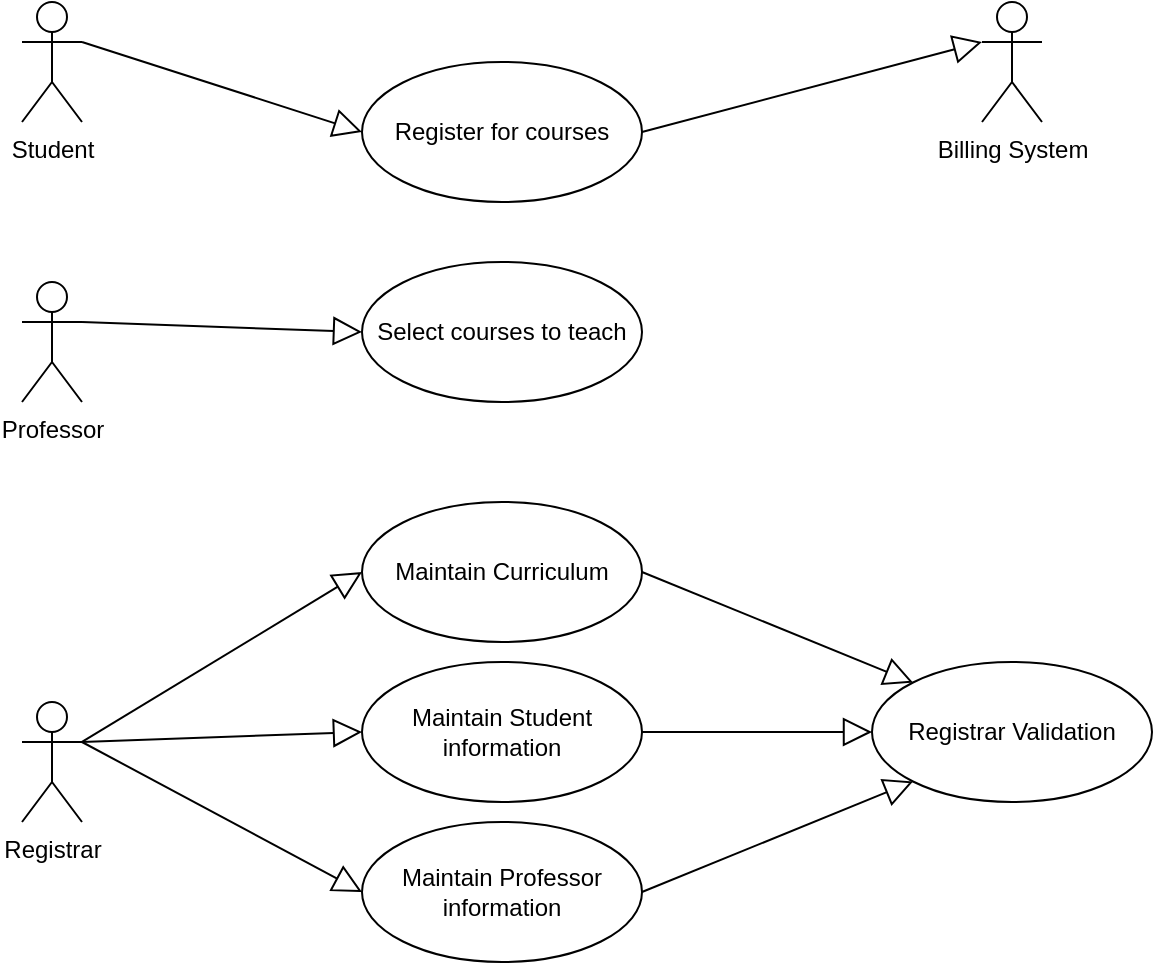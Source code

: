 <mxfile version="28.1.2">
  <diagram name="Trang-1" id="FtCZijMYQjL5lPQfcvxm">
    <mxGraphModel dx="974" dy="603" grid="1" gridSize="10" guides="1" tooltips="1" connect="1" arrows="1" fold="1" page="1" pageScale="1" pageWidth="827" pageHeight="1169" math="0" shadow="0">
      <root>
        <mxCell id="0" />
        <mxCell id="1" parent="0" />
        <mxCell id="XKHknkI7W3xQ8LKVjMdw-1" value="Register for courses" style="ellipse;whiteSpace=wrap;html=1;" vertex="1" parent="1">
          <mxGeometry x="250" y="100" width="140" height="70" as="geometry" />
        </mxCell>
        <mxCell id="XKHknkI7W3xQ8LKVjMdw-2" value="Student" style="shape=umlActor;html=1;verticalLabelPosition=bottom;verticalAlign=top;align=center;" vertex="1" parent="1">
          <mxGeometry x="80" y="70" width="30" height="60" as="geometry" />
        </mxCell>
        <mxCell id="XKHknkI7W3xQ8LKVjMdw-3" value="" style="edgeStyle=none;html=1;endArrow=block;endFill=0;endSize=12;verticalAlign=bottom;rounded=0;exitX=1;exitY=0.333;exitDx=0;exitDy=0;exitPerimeter=0;entryX=0;entryY=0.5;entryDx=0;entryDy=0;" edge="1" parent="1" source="XKHknkI7W3xQ8LKVjMdw-2" target="XKHknkI7W3xQ8LKVjMdw-1">
          <mxGeometry width="160" relative="1" as="geometry">
            <mxPoint x="210" y="510" as="sourcePoint" />
            <mxPoint x="530" y="360" as="targetPoint" />
          </mxGeometry>
        </mxCell>
        <mxCell id="XKHknkI7W3xQ8LKVjMdw-4" value="Billing System" style="shape=umlActor;html=1;verticalLabelPosition=bottom;verticalAlign=top;align=center;" vertex="1" parent="1">
          <mxGeometry x="560" y="70" width="30" height="60" as="geometry" />
        </mxCell>
        <mxCell id="XKHknkI7W3xQ8LKVjMdw-5" value="Professor" style="shape=umlActor;html=1;verticalLabelPosition=bottom;verticalAlign=top;align=center;" vertex="1" parent="1">
          <mxGeometry x="80" y="210" width="30" height="60" as="geometry" />
        </mxCell>
        <mxCell id="XKHknkI7W3xQ8LKVjMdw-6" value="Registrar" style="shape=umlActor;html=1;verticalLabelPosition=bottom;verticalAlign=top;align=center;" vertex="1" parent="1">
          <mxGeometry x="80" y="420" width="30" height="60" as="geometry" />
        </mxCell>
        <mxCell id="XKHknkI7W3xQ8LKVjMdw-7" value="" style="edgeStyle=none;html=1;endArrow=block;endFill=0;endSize=12;verticalAlign=bottom;rounded=0;exitX=1;exitY=0.333;exitDx=0;exitDy=0;exitPerimeter=0;entryX=0;entryY=0.5;entryDx=0;entryDy=0;" edge="1" parent="1" source="XKHknkI7W3xQ8LKVjMdw-5" target="XKHknkI7W3xQ8LKVjMdw-12">
          <mxGeometry width="160" relative="1" as="geometry">
            <mxPoint x="290" y="350" as="sourcePoint" />
            <mxPoint x="451" y="420" as="targetPoint" />
          </mxGeometry>
        </mxCell>
        <mxCell id="XKHknkI7W3xQ8LKVjMdw-8" value="" style="edgeStyle=none;html=1;endArrow=block;endFill=0;endSize=12;verticalAlign=bottom;rounded=0;exitX=1;exitY=0.5;exitDx=0;exitDy=0;entryX=0;entryY=0.333;entryDx=0;entryDy=0;entryPerimeter=0;" edge="1" parent="1" source="XKHknkI7W3xQ8LKVjMdw-1" target="XKHknkI7W3xQ8LKVjMdw-4">
          <mxGeometry width="160" relative="1" as="geometry">
            <mxPoint x="530" y="380" as="sourcePoint" />
            <mxPoint x="691" y="450" as="targetPoint" />
          </mxGeometry>
        </mxCell>
        <mxCell id="XKHknkI7W3xQ8LKVjMdw-9" value="" style="edgeStyle=none;html=1;endArrow=block;endFill=0;endSize=12;verticalAlign=bottom;rounded=0;entryX=0;entryY=0.5;entryDx=0;entryDy=0;" edge="1" parent="1" target="XKHknkI7W3xQ8LKVjMdw-16">
          <mxGeometry width="160" relative="1" as="geometry">
            <mxPoint x="110" y="440" as="sourcePoint" />
            <mxPoint x="641" y="550" as="targetPoint" />
          </mxGeometry>
        </mxCell>
        <mxCell id="XKHknkI7W3xQ8LKVjMdw-10" value="" style="edgeStyle=none;html=1;endArrow=block;endFill=0;endSize=12;verticalAlign=bottom;rounded=0;entryX=0;entryY=0.5;entryDx=0;entryDy=0;" edge="1" parent="1" target="XKHknkI7W3xQ8LKVjMdw-15">
          <mxGeometry width="160" relative="1" as="geometry">
            <mxPoint x="110" y="440" as="sourcePoint" />
            <mxPoint x="511" y="580" as="targetPoint" />
          </mxGeometry>
        </mxCell>
        <mxCell id="XKHknkI7W3xQ8LKVjMdw-11" value="" style="edgeStyle=none;html=1;endArrow=block;endFill=0;endSize=12;verticalAlign=bottom;rounded=0;exitX=1;exitY=0.333;exitDx=0;exitDy=0;exitPerimeter=0;entryX=0;entryY=0.5;entryDx=0;entryDy=0;" edge="1" parent="1" source="XKHknkI7W3xQ8LKVjMdw-6" target="XKHknkI7W3xQ8LKVjMdw-14">
          <mxGeometry width="160" relative="1" as="geometry">
            <mxPoint x="230" y="540" as="sourcePoint" />
            <mxPoint x="391" y="610" as="targetPoint" />
          </mxGeometry>
        </mxCell>
        <mxCell id="XKHknkI7W3xQ8LKVjMdw-12" value="Select courses to teach" style="ellipse;whiteSpace=wrap;html=1;" vertex="1" parent="1">
          <mxGeometry x="250" y="200" width="140" height="70" as="geometry" />
        </mxCell>
        <mxCell id="XKHknkI7W3xQ8LKVjMdw-14" value="Maintain Curriculum" style="ellipse;whiteSpace=wrap;html=1;" vertex="1" parent="1">
          <mxGeometry x="250" y="320" width="140" height="70" as="geometry" />
        </mxCell>
        <mxCell id="XKHknkI7W3xQ8LKVjMdw-15" value="Maintain Student information" style="ellipse;whiteSpace=wrap;html=1;" vertex="1" parent="1">
          <mxGeometry x="250" y="400" width="140" height="70" as="geometry" />
        </mxCell>
        <mxCell id="XKHknkI7W3xQ8LKVjMdw-16" value="Maintain Professor information" style="ellipse;whiteSpace=wrap;html=1;" vertex="1" parent="1">
          <mxGeometry x="250" y="480" width="140" height="70" as="geometry" />
        </mxCell>
        <mxCell id="XKHknkI7W3xQ8LKVjMdw-17" value="Registrar Validation" style="ellipse;whiteSpace=wrap;html=1;" vertex="1" parent="1">
          <mxGeometry x="505" y="400" width="140" height="70" as="geometry" />
        </mxCell>
        <mxCell id="XKHknkI7W3xQ8LKVjMdw-18" value="" style="edgeStyle=none;html=1;endArrow=block;endFill=0;endSize=12;verticalAlign=bottom;rounded=0;entryX=0;entryY=1;entryDx=0;entryDy=0;exitX=1;exitY=0.5;exitDx=0;exitDy=0;" edge="1" parent="1" source="XKHknkI7W3xQ8LKVjMdw-16" target="XKHknkI7W3xQ8LKVjMdw-17">
          <mxGeometry width="160" relative="1" as="geometry">
            <mxPoint x="500" y="495" as="sourcePoint" />
            <mxPoint x="640" y="570" as="targetPoint" />
          </mxGeometry>
        </mxCell>
        <mxCell id="XKHknkI7W3xQ8LKVjMdw-19" value="" style="edgeStyle=none;html=1;endArrow=block;endFill=0;endSize=12;verticalAlign=bottom;rounded=0;entryX=0;entryY=0.5;entryDx=0;entryDy=0;exitX=1;exitY=0.5;exitDx=0;exitDy=0;" edge="1" parent="1" source="XKHknkI7W3xQ8LKVjMdw-15" target="XKHknkI7W3xQ8LKVjMdw-17">
          <mxGeometry width="160" relative="1" as="geometry">
            <mxPoint x="500" y="495" as="sourcePoint" />
            <mxPoint x="640" y="490" as="targetPoint" />
          </mxGeometry>
        </mxCell>
        <mxCell id="XKHknkI7W3xQ8LKVjMdw-20" value="" style="edgeStyle=none;html=1;endArrow=block;endFill=0;endSize=12;verticalAlign=bottom;rounded=0;exitX=1;exitY=0.5;exitDx=0;exitDy=0;entryX=0;entryY=0;entryDx=0;entryDy=0;" edge="1" parent="1" source="XKHknkI7W3xQ8LKVjMdw-14" target="XKHknkI7W3xQ8LKVjMdw-17">
          <mxGeometry width="160" relative="1" as="geometry">
            <mxPoint x="500" y="495" as="sourcePoint" />
            <mxPoint x="640" y="410" as="targetPoint" />
          </mxGeometry>
        </mxCell>
      </root>
    </mxGraphModel>
  </diagram>
</mxfile>
